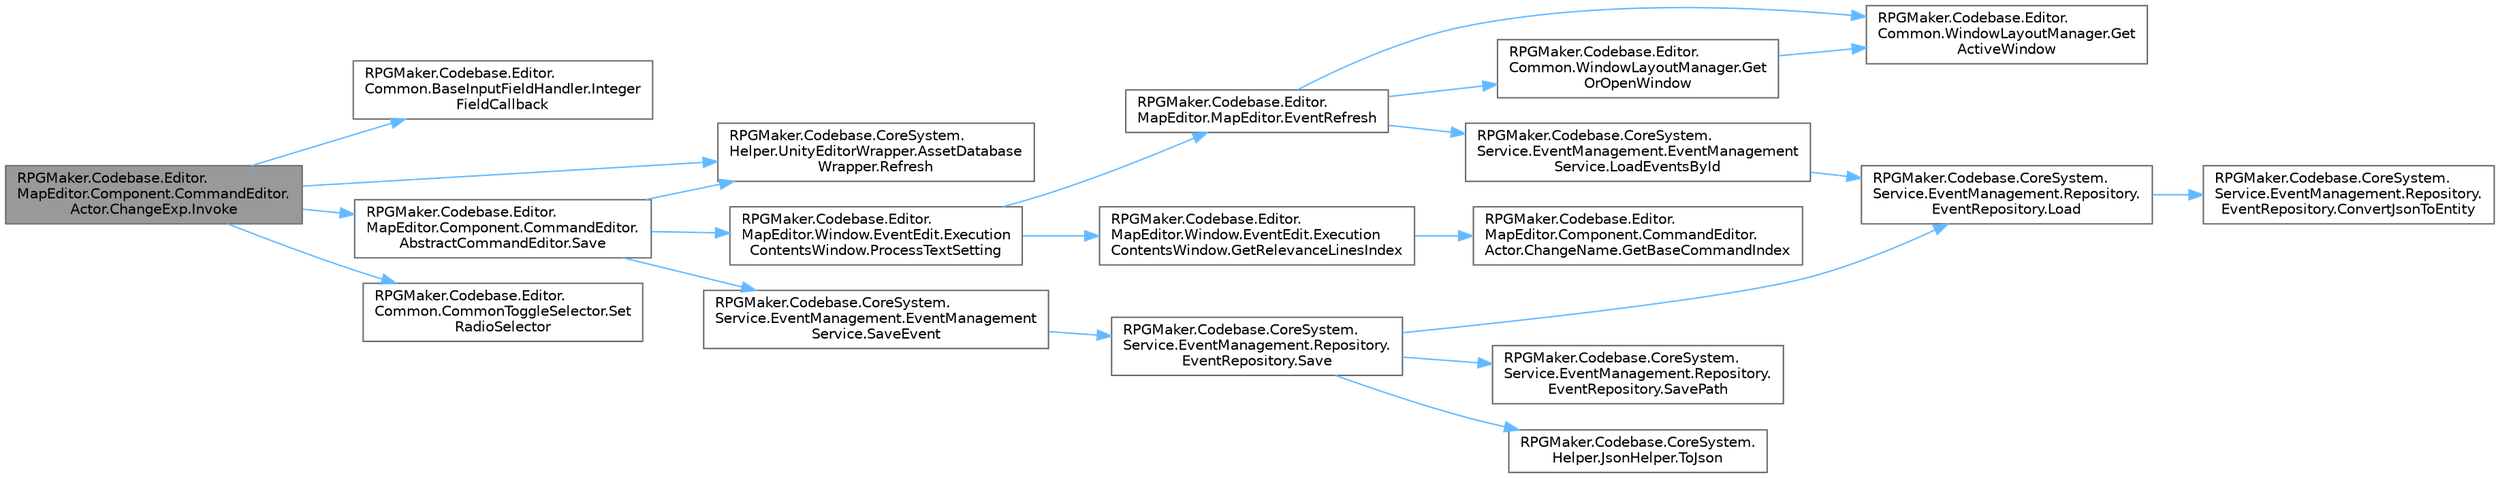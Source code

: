 digraph "RPGMaker.Codebase.Editor.MapEditor.Component.CommandEditor.Actor.ChangeExp.Invoke"
{
 // LATEX_PDF_SIZE
  bgcolor="transparent";
  edge [fontname=Helvetica,fontsize=10,labelfontname=Helvetica,labelfontsize=10];
  node [fontname=Helvetica,fontsize=10,shape=box,height=0.2,width=0.4];
  rankdir="LR";
  Node1 [id="Node000001",label="RPGMaker.Codebase.Editor.\lMapEditor.Component.CommandEditor.\lActor.ChangeExp.Invoke",height=0.2,width=0.4,color="gray40", fillcolor="grey60", style="filled", fontcolor="black",tooltip=" "];
  Node1 -> Node2 [id="edge1_Node000001_Node000002",color="steelblue1",style="solid",tooltip=" "];
  Node2 [id="Node000002",label="RPGMaker.Codebase.Editor.\lCommon.BaseInputFieldHandler.Integer\lFieldCallback",height=0.2,width=0.4,color="grey40", fillcolor="white", style="filled",URL="$dd/d13/class_r_p_g_maker_1_1_codebase_1_1_editor_1_1_common_1_1_base_input_field_handler.html#a0cb4d3faffb49c23c87ab3ded7b59cb7",tooltip=" "];
  Node1 -> Node3 [id="edge2_Node000001_Node000003",color="steelblue1",style="solid",tooltip=" "];
  Node3 [id="Node000003",label="RPGMaker.Codebase.CoreSystem.\lHelper.UnityEditorWrapper.AssetDatabase\lWrapper.Refresh",height=0.2,width=0.4,color="grey40", fillcolor="white", style="filled",URL="$d9/d20/class_r_p_g_maker_1_1_codebase_1_1_core_system_1_1_helper_1_1_unity_editor_wrapper_1_1_asset_database_wrapper.html#a6a55f5098d23beaeadbcb41de897f051",tooltip=" "];
  Node1 -> Node4 [id="edge3_Node000001_Node000004",color="steelblue1",style="solid",tooltip=" "];
  Node4 [id="Node000004",label="RPGMaker.Codebase.Editor.\lMapEditor.Component.CommandEditor.\lAbstractCommandEditor.Save",height=0.2,width=0.4,color="grey40", fillcolor="white", style="filled",URL="$d3/ded/class_r_p_g_maker_1_1_codebase_1_1_editor_1_1_map_editor_1_1_component_1_1_command_editor_1_1_abstract_command_editor.html#af4ca3c0da1e28c5faa50d538a2f8ab68",tooltip=" "];
  Node4 -> Node5 [id="edge4_Node000004_Node000005",color="steelblue1",style="solid",tooltip=" "];
  Node5 [id="Node000005",label="RPGMaker.Codebase.Editor.\lMapEditor.Window.EventEdit.Execution\lContentsWindow.ProcessTextSetting",height=0.2,width=0.4,color="grey40", fillcolor="white", style="filled",URL="$d4/d5c/class_r_p_g_maker_1_1_codebase_1_1_editor_1_1_map_editor_1_1_window_1_1_event_edit_1_1_execution_contents_window.html#ada78c1325d8f5758dbd450eacfae38bc",tooltip=" "];
  Node5 -> Node6 [id="edge5_Node000005_Node000006",color="steelblue1",style="solid",tooltip=" "];
  Node6 [id="Node000006",label="RPGMaker.Codebase.Editor.\lMapEditor.MapEditor.EventRefresh",height=0.2,width=0.4,color="grey40", fillcolor="white", style="filled",URL="$d1/d2d/class_r_p_g_maker_1_1_codebase_1_1_editor_1_1_map_editor_1_1_map_editor.html#afbaee6161fa32554f067a71c268db72a",tooltip=" "];
  Node6 -> Node7 [id="edge6_Node000006_Node000007",color="steelblue1",style="solid",tooltip=" "];
  Node7 [id="Node000007",label="RPGMaker.Codebase.Editor.\lCommon.WindowLayoutManager.Get\lActiveWindow",height=0.2,width=0.4,color="grey40", fillcolor="white", style="filled",URL="$d1/dcb/class_r_p_g_maker_1_1_codebase_1_1_editor_1_1_common_1_1_window_layout_manager.html#a5d6a0f96e987d3d534af55f13296b8c1",tooltip=" "];
  Node6 -> Node8 [id="edge7_Node000006_Node000008",color="steelblue1",style="solid",tooltip=" "];
  Node8 [id="Node000008",label="RPGMaker.Codebase.Editor.\lCommon.WindowLayoutManager.Get\lOrOpenWindow",height=0.2,width=0.4,color="grey40", fillcolor="white", style="filled",URL="$d1/dcb/class_r_p_g_maker_1_1_codebase_1_1_editor_1_1_common_1_1_window_layout_manager.html#a800df5ea8f1279e857a7930eadc791c4",tooltip=" "];
  Node8 -> Node7 [id="edge8_Node000008_Node000007",color="steelblue1",style="solid",tooltip=" "];
  Node6 -> Node9 [id="edge9_Node000006_Node000009",color="steelblue1",style="solid",tooltip=" "];
  Node9 [id="Node000009",label="RPGMaker.Codebase.CoreSystem.\lService.EventManagement.EventManagement\lService.LoadEventsById",height=0.2,width=0.4,color="grey40", fillcolor="white", style="filled",URL="$d5/d7b/class_r_p_g_maker_1_1_codebase_1_1_core_system_1_1_service_1_1_event_management_1_1_event_management_service.html#ad41822cfd87959b5dd4db750820f4dd3",tooltip=" "];
  Node9 -> Node10 [id="edge10_Node000009_Node000010",color="steelblue1",style="solid",tooltip=" "];
  Node10 [id="Node000010",label="RPGMaker.Codebase.CoreSystem.\lService.EventManagement.Repository.\lEventRepository.Load",height=0.2,width=0.4,color="grey40", fillcolor="white", style="filled",URL="$d9/d21/class_r_p_g_maker_1_1_codebase_1_1_core_system_1_1_service_1_1_event_management_1_1_repository_1_1_event_repository.html#aa07a22564e7e157ac3cb0b8861980079",tooltip=" "];
  Node10 -> Node11 [id="edge11_Node000010_Node000011",color="steelblue1",style="solid",tooltip=" "];
  Node11 [id="Node000011",label="RPGMaker.Codebase.CoreSystem.\lService.EventManagement.Repository.\lEventRepository.ConvertJsonToEntity",height=0.2,width=0.4,color="grey40", fillcolor="white", style="filled",URL="$d9/d21/class_r_p_g_maker_1_1_codebase_1_1_core_system_1_1_service_1_1_event_management_1_1_repository_1_1_event_repository.html#a362b89e9d43c8ed34a1fd0ad62001db2",tooltip=" "];
  Node5 -> Node12 [id="edge12_Node000005_Node000012",color="steelblue1",style="solid",tooltip=" "];
  Node12 [id="Node000012",label="RPGMaker.Codebase.Editor.\lMapEditor.Window.EventEdit.Execution\lContentsWindow.GetRelevanceLinesIndex",height=0.2,width=0.4,color="grey40", fillcolor="white", style="filled",URL="$d4/d5c/class_r_p_g_maker_1_1_codebase_1_1_editor_1_1_map_editor_1_1_window_1_1_event_edit_1_1_execution_contents_window.html#a9cc2e2e0d91372b62808204f1671de92",tooltip=" "];
  Node12 -> Node13 [id="edge13_Node000012_Node000013",color="steelblue1",style="solid",tooltip=" "];
  Node13 [id="Node000013",label="RPGMaker.Codebase.Editor.\lMapEditor.Component.CommandEditor.\lActor.ChangeName.GetBaseCommandIndex",height=0.2,width=0.4,color="grey40", fillcolor="white", style="filled",URL="$d1/d0c/class_r_p_g_maker_1_1_codebase_1_1_editor_1_1_map_editor_1_1_component_1_1_command_editor_1_1_actor_1_1_change_name.html#ae341e22b20b6b97ec0151b828c51666b",tooltip="基点となる[アクター設定の変更]のインデックスを取得する"];
  Node4 -> Node3 [id="edge14_Node000004_Node000003",color="steelblue1",style="solid",tooltip=" "];
  Node4 -> Node14 [id="edge15_Node000004_Node000014",color="steelblue1",style="solid",tooltip=" "];
  Node14 [id="Node000014",label="RPGMaker.Codebase.CoreSystem.\lService.EventManagement.EventManagement\lService.SaveEvent",height=0.2,width=0.4,color="grey40", fillcolor="white", style="filled",URL="$d5/d7b/class_r_p_g_maker_1_1_codebase_1_1_core_system_1_1_service_1_1_event_management_1_1_event_management_service.html#ab4076d36d7d412ee2420c7e81d02ab4a",tooltip=" "];
  Node14 -> Node15 [id="edge16_Node000014_Node000015",color="steelblue1",style="solid",tooltip=" "];
  Node15 [id="Node000015",label="RPGMaker.Codebase.CoreSystem.\lService.EventManagement.Repository.\lEventRepository.Save",height=0.2,width=0.4,color="grey40", fillcolor="white", style="filled",URL="$d9/d21/class_r_p_g_maker_1_1_codebase_1_1_core_system_1_1_service_1_1_event_management_1_1_repository_1_1_event_repository.html#a85d97192a962f0e45d63429ec5e5dc2d",tooltip=" "];
  Node15 -> Node10 [id="edge17_Node000015_Node000010",color="steelblue1",style="solid",tooltip=" "];
  Node15 -> Node16 [id="edge18_Node000015_Node000016",color="steelblue1",style="solid",tooltip=" "];
  Node16 [id="Node000016",label="RPGMaker.Codebase.CoreSystem.\lService.EventManagement.Repository.\lEventRepository.SavePath",height=0.2,width=0.4,color="grey40", fillcolor="white", style="filled",URL="$d9/d21/class_r_p_g_maker_1_1_codebase_1_1_core_system_1_1_service_1_1_event_management_1_1_repository_1_1_event_repository.html#a04ab7e6ca381cb3a66957ab68af0ee05",tooltip=" "];
  Node15 -> Node17 [id="edge19_Node000015_Node000017",color="steelblue1",style="solid",tooltip=" "];
  Node17 [id="Node000017",label="RPGMaker.Codebase.CoreSystem.\lHelper.JsonHelper.ToJson",height=0.2,width=0.4,color="grey40", fillcolor="white", style="filled",URL="$d8/dd0/class_r_p_g_maker_1_1_codebase_1_1_core_system_1_1_helper_1_1_json_helper.html#a769989dc78ae92d5e53c0aec69a8bec7",tooltip=" "];
  Node1 -> Node18 [id="edge20_Node000001_Node000018",color="steelblue1",style="solid",tooltip=" "];
  Node18 [id="Node000018",label="RPGMaker.Codebase.Editor.\lCommon.CommonToggleSelector.Set\lRadioSelector",height=0.2,width=0.4,color="grey40", fillcolor="white", style="filled",URL="$dc/da0/class_r_p_g_maker_1_1_codebase_1_1_editor_1_1_common_1_1_common_toggle_selector.html#a22def08fe03dca653d9740472adf0472",tooltip=" "];
}
